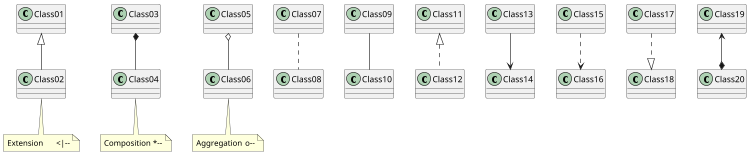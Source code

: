 @startuml
scale 750 width

Class01 <|-- Class02
note bottom: Extension	<|--
Class03 *-- Class04
note bottom: Composition	*--
Class05 o-- Class06
note bottom: Aggregation	o--
Class07 .. Class08
Class09 -- Class10


Class11 <|.. Class12
Class13 --> Class14
Class15 ..> Class16
Class17 ..|> Class18
Class19 <--* Class20

@enduml